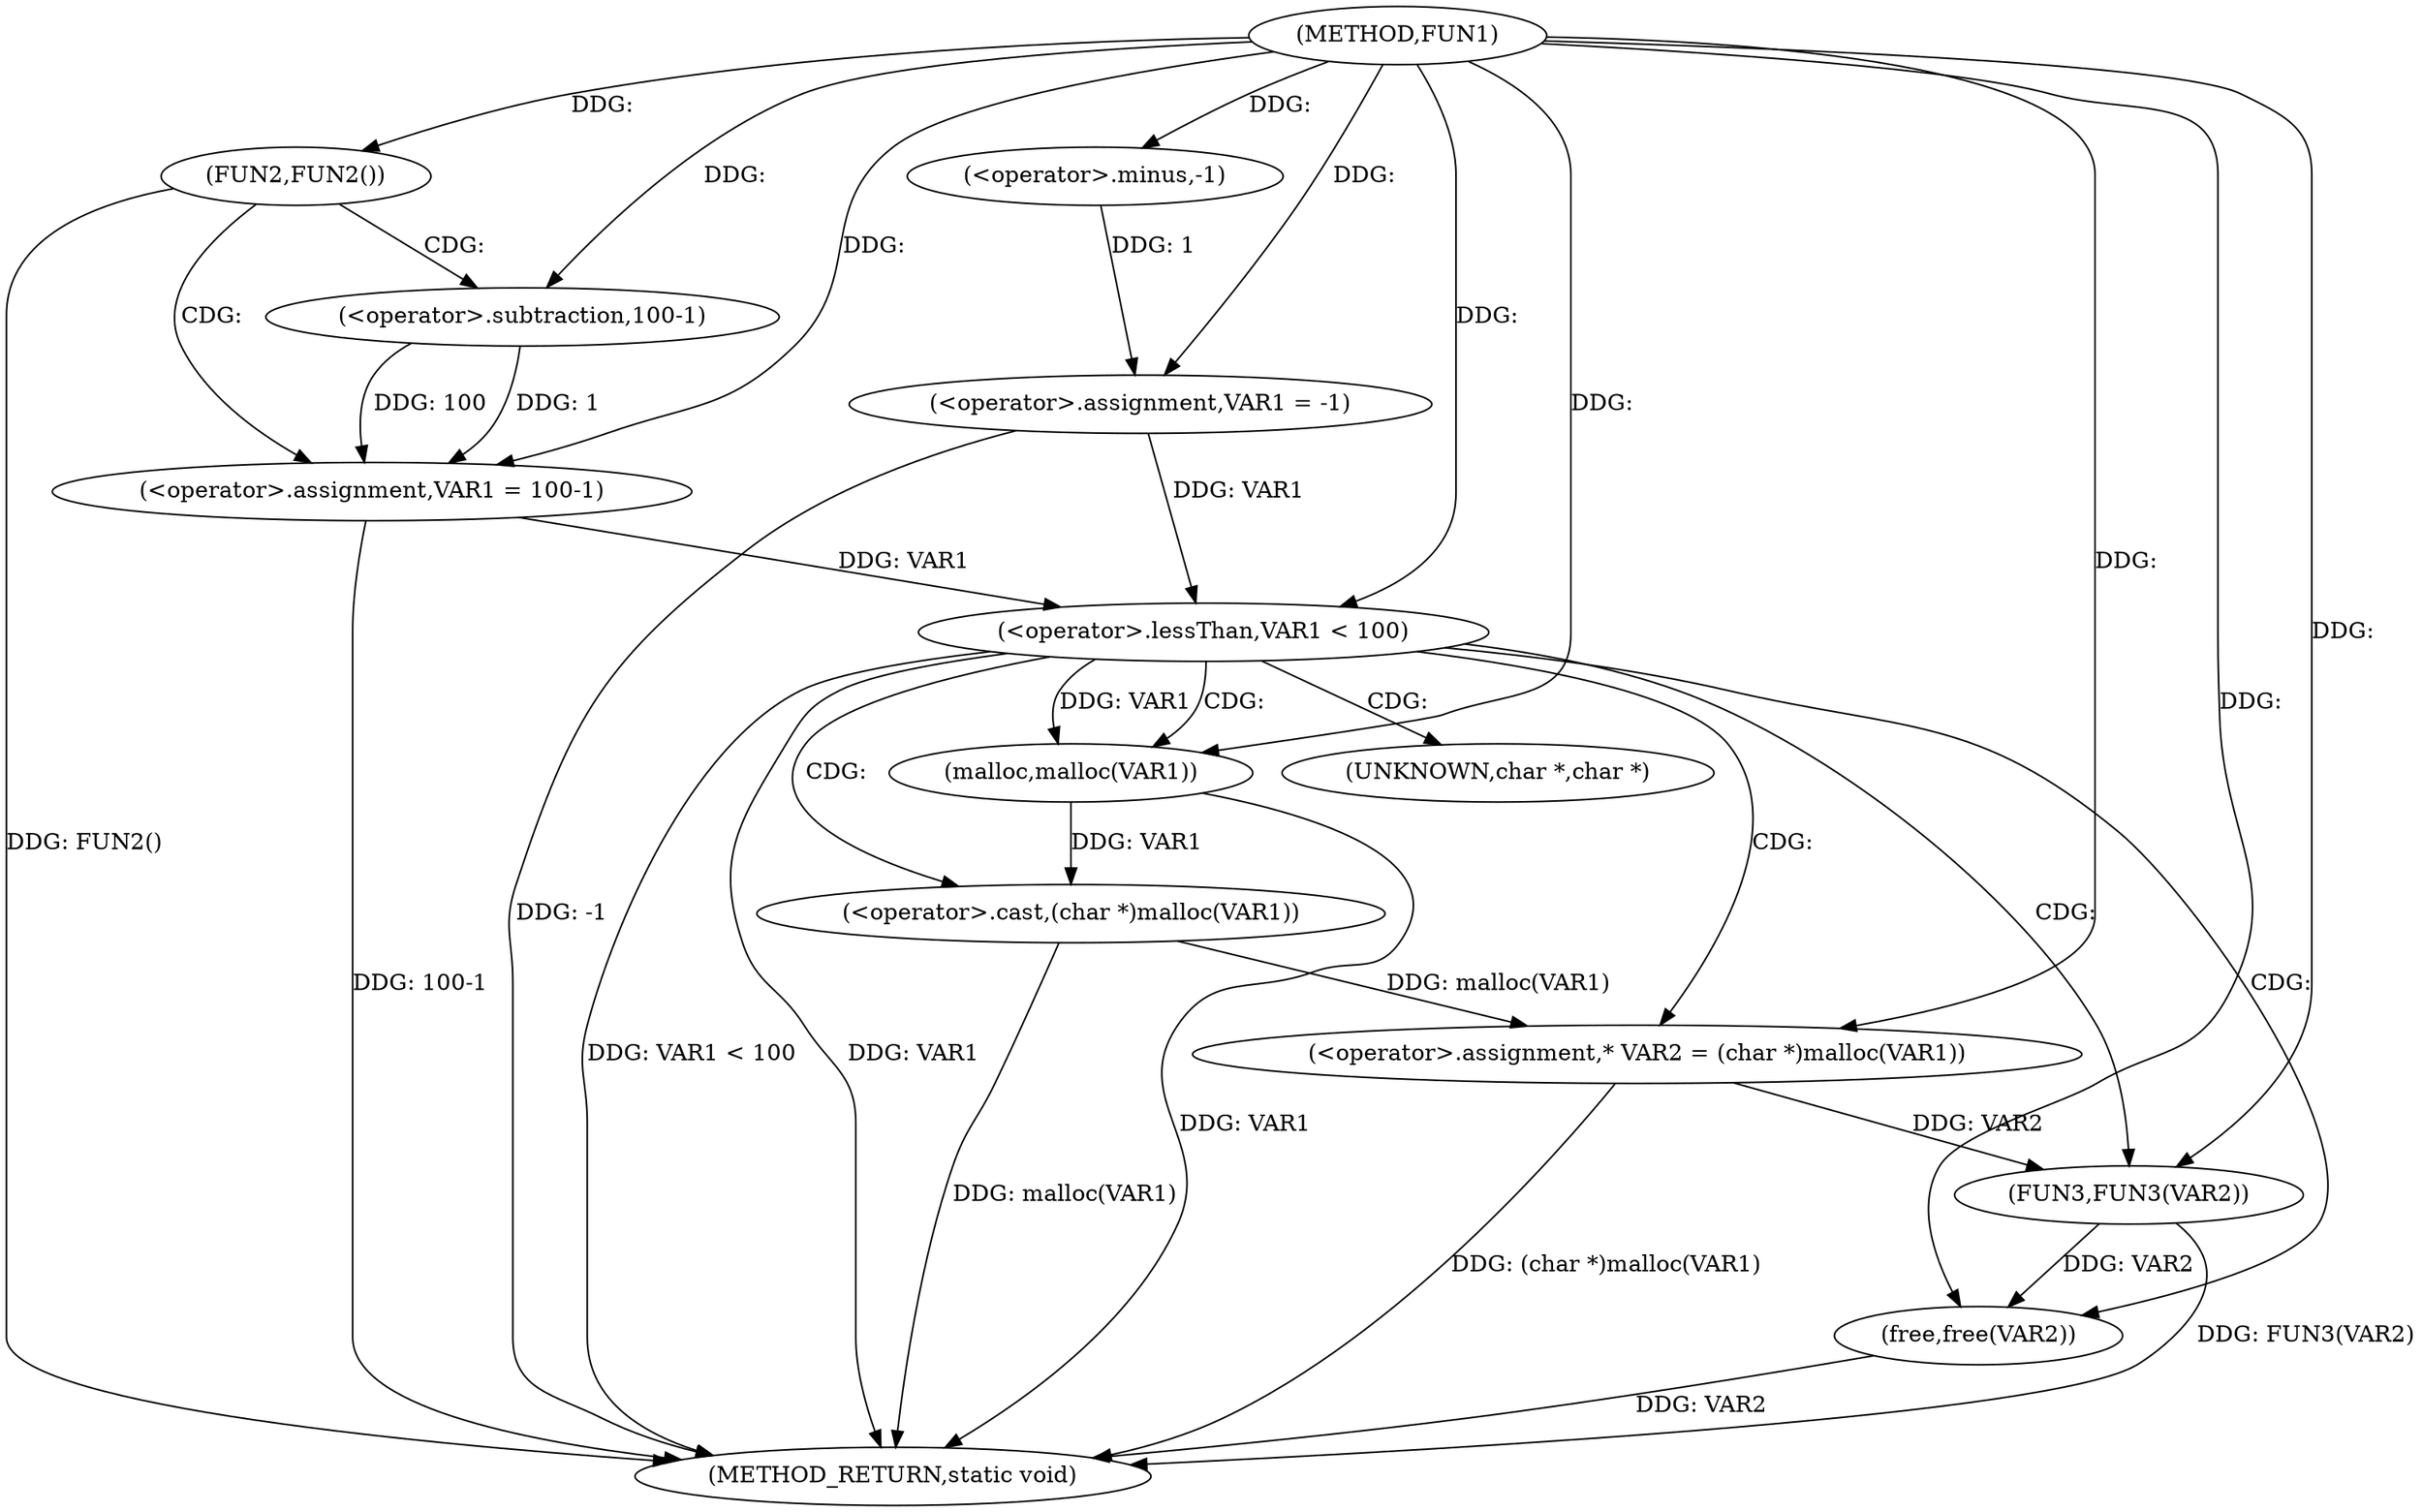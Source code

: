 digraph FUN1 {  
"1000100" [label = "(METHOD,FUN1)" ]
"1000131" [label = "(METHOD_RETURN,static void)" ]
"1000103" [label = "(<operator>.assignment,VAR1 = -1)" ]
"1000105" [label = "(<operator>.minus,-1)" ]
"1000108" [label = "(FUN2,FUN2())" ]
"1000110" [label = "(<operator>.assignment,VAR1 = 100-1)" ]
"1000112" [label = "(<operator>.subtraction,100-1)" ]
"1000116" [label = "(<operator>.lessThan,VAR1 < 100)" ]
"1000121" [label = "(<operator>.assignment,* VAR2 = (char *)malloc(VAR1))" ]
"1000123" [label = "(<operator>.cast,(char *)malloc(VAR1))" ]
"1000125" [label = "(malloc,malloc(VAR1))" ]
"1000127" [label = "(FUN3,FUN3(VAR2))" ]
"1000129" [label = "(free,free(VAR2))" ]
"1000124" [label = "(UNKNOWN,char *,char *)" ]
  "1000116" -> "1000131"  [ label = "DDG: VAR1"] 
  "1000123" -> "1000131"  [ label = "DDG: malloc(VAR1)"] 
  "1000108" -> "1000131"  [ label = "DDG: FUN2()"] 
  "1000103" -> "1000131"  [ label = "DDG: -1"] 
  "1000121" -> "1000131"  [ label = "DDG: (char *)malloc(VAR1)"] 
  "1000127" -> "1000131"  [ label = "DDG: FUN3(VAR2)"] 
  "1000110" -> "1000131"  [ label = "DDG: 100-1"] 
  "1000116" -> "1000131"  [ label = "DDG: VAR1 < 100"] 
  "1000129" -> "1000131"  [ label = "DDG: VAR2"] 
  "1000125" -> "1000131"  [ label = "DDG: VAR1"] 
  "1000105" -> "1000103"  [ label = "DDG: 1"] 
  "1000100" -> "1000103"  [ label = "DDG: "] 
  "1000100" -> "1000105"  [ label = "DDG: "] 
  "1000100" -> "1000108"  [ label = "DDG: "] 
  "1000112" -> "1000110"  [ label = "DDG: 100"] 
  "1000112" -> "1000110"  [ label = "DDG: 1"] 
  "1000100" -> "1000110"  [ label = "DDG: "] 
  "1000100" -> "1000112"  [ label = "DDG: "] 
  "1000103" -> "1000116"  [ label = "DDG: VAR1"] 
  "1000110" -> "1000116"  [ label = "DDG: VAR1"] 
  "1000100" -> "1000116"  [ label = "DDG: "] 
  "1000123" -> "1000121"  [ label = "DDG: malloc(VAR1)"] 
  "1000100" -> "1000121"  [ label = "DDG: "] 
  "1000125" -> "1000123"  [ label = "DDG: VAR1"] 
  "1000116" -> "1000125"  [ label = "DDG: VAR1"] 
  "1000100" -> "1000125"  [ label = "DDG: "] 
  "1000121" -> "1000127"  [ label = "DDG: VAR2"] 
  "1000100" -> "1000127"  [ label = "DDG: "] 
  "1000127" -> "1000129"  [ label = "DDG: VAR2"] 
  "1000100" -> "1000129"  [ label = "DDG: "] 
  "1000108" -> "1000110"  [ label = "CDG: "] 
  "1000108" -> "1000112"  [ label = "CDG: "] 
  "1000116" -> "1000121"  [ label = "CDG: "] 
  "1000116" -> "1000129"  [ label = "CDG: "] 
  "1000116" -> "1000123"  [ label = "CDG: "] 
  "1000116" -> "1000124"  [ label = "CDG: "] 
  "1000116" -> "1000125"  [ label = "CDG: "] 
  "1000116" -> "1000127"  [ label = "CDG: "] 
}
